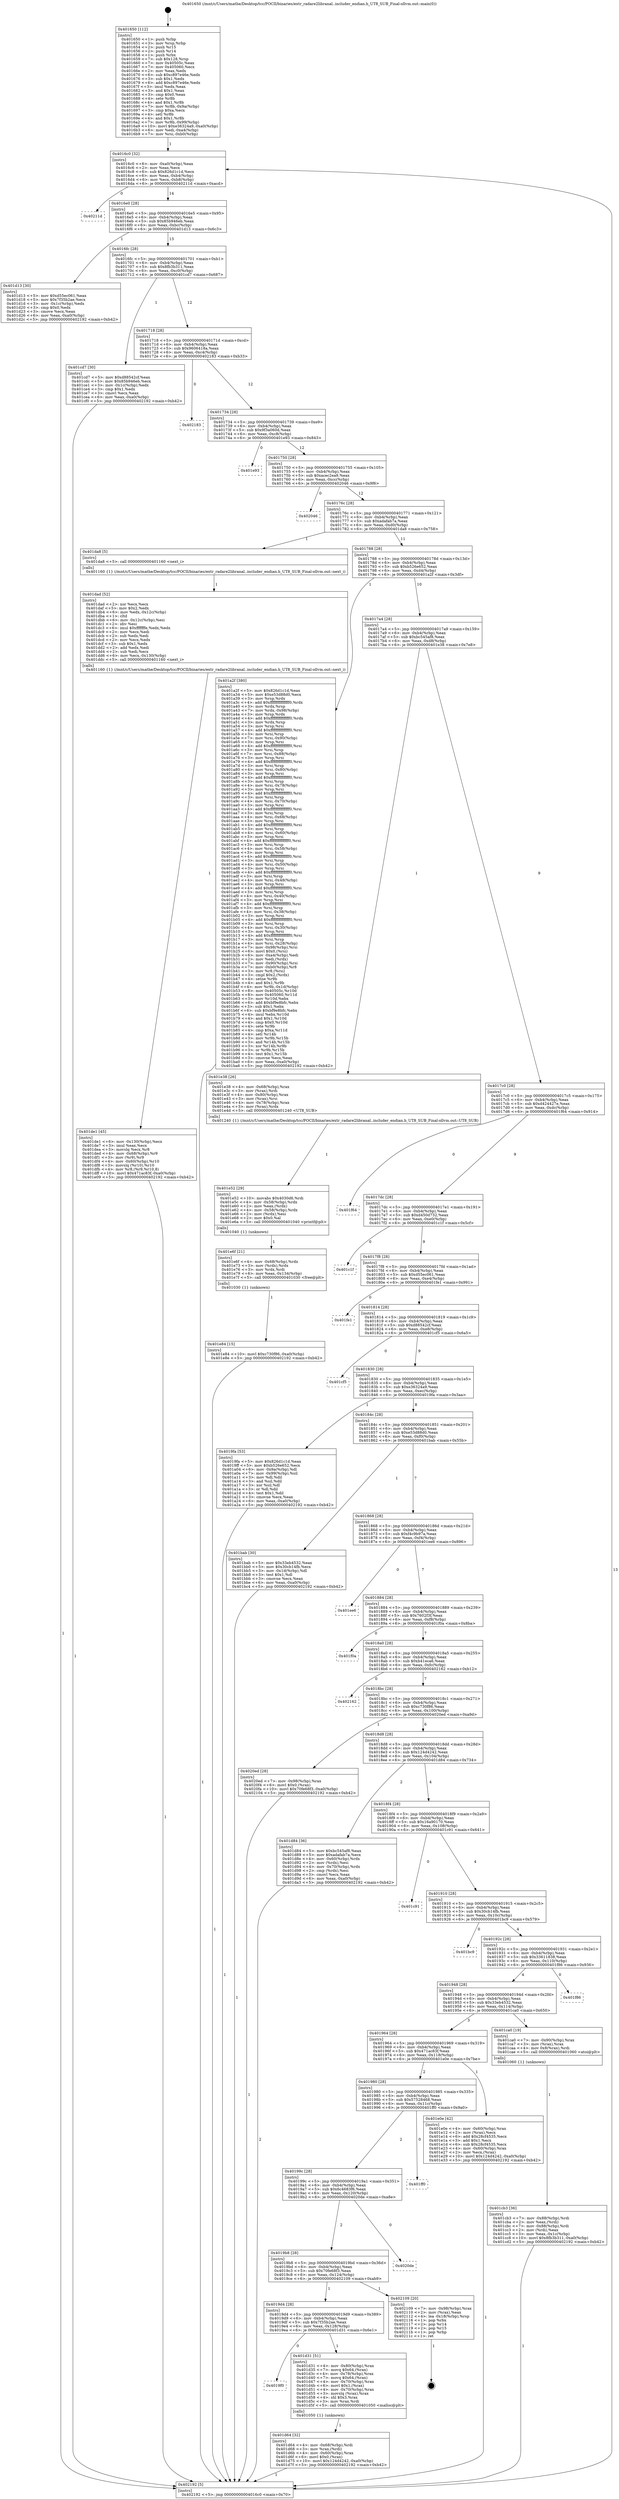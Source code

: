 digraph "0x401650" {
  label = "0x401650 (/mnt/c/Users/mathe/Desktop/tcc/POCII/binaries/extr_radare2libranal..includer_endian.h_UT8_SUB_Final-ollvm.out::main(0))"
  labelloc = "t"
  node[shape=record]

  Entry [label="",width=0.3,height=0.3,shape=circle,fillcolor=black,style=filled]
  "0x4016c0" [label="{
     0x4016c0 [32]\l
     | [instrs]\l
     &nbsp;&nbsp;0x4016c0 \<+6\>: mov -0xa0(%rbp),%eax\l
     &nbsp;&nbsp;0x4016c6 \<+2\>: mov %eax,%ecx\l
     &nbsp;&nbsp;0x4016c8 \<+6\>: sub $0x826d1c1d,%ecx\l
     &nbsp;&nbsp;0x4016ce \<+6\>: mov %eax,-0xb4(%rbp)\l
     &nbsp;&nbsp;0x4016d4 \<+6\>: mov %ecx,-0xb8(%rbp)\l
     &nbsp;&nbsp;0x4016da \<+6\>: je 000000000040211d \<main+0xacd\>\l
  }"]
  "0x40211d" [label="{
     0x40211d\l
  }", style=dashed]
  "0x4016e0" [label="{
     0x4016e0 [28]\l
     | [instrs]\l
     &nbsp;&nbsp;0x4016e0 \<+5\>: jmp 00000000004016e5 \<main+0x95\>\l
     &nbsp;&nbsp;0x4016e5 \<+6\>: mov -0xb4(%rbp),%eax\l
     &nbsp;&nbsp;0x4016eb \<+5\>: sub $0x85b946eb,%eax\l
     &nbsp;&nbsp;0x4016f0 \<+6\>: mov %eax,-0xbc(%rbp)\l
     &nbsp;&nbsp;0x4016f6 \<+6\>: je 0000000000401d13 \<main+0x6c3\>\l
  }"]
  Exit [label="",width=0.3,height=0.3,shape=circle,fillcolor=black,style=filled,peripheries=2]
  "0x401d13" [label="{
     0x401d13 [30]\l
     | [instrs]\l
     &nbsp;&nbsp;0x401d13 \<+5\>: mov $0xd55ec061,%eax\l
     &nbsp;&nbsp;0x401d18 \<+5\>: mov $0x7f35b2ae,%ecx\l
     &nbsp;&nbsp;0x401d1d \<+3\>: mov -0x1c(%rbp),%edx\l
     &nbsp;&nbsp;0x401d20 \<+3\>: cmp $0x0,%edx\l
     &nbsp;&nbsp;0x401d23 \<+3\>: cmove %ecx,%eax\l
     &nbsp;&nbsp;0x401d26 \<+6\>: mov %eax,-0xa0(%rbp)\l
     &nbsp;&nbsp;0x401d2c \<+5\>: jmp 0000000000402192 \<main+0xb42\>\l
  }"]
  "0x4016fc" [label="{
     0x4016fc [28]\l
     | [instrs]\l
     &nbsp;&nbsp;0x4016fc \<+5\>: jmp 0000000000401701 \<main+0xb1\>\l
     &nbsp;&nbsp;0x401701 \<+6\>: mov -0xb4(%rbp),%eax\l
     &nbsp;&nbsp;0x401707 \<+5\>: sub $0x8fb3b311,%eax\l
     &nbsp;&nbsp;0x40170c \<+6\>: mov %eax,-0xc0(%rbp)\l
     &nbsp;&nbsp;0x401712 \<+6\>: je 0000000000401cd7 \<main+0x687\>\l
  }"]
  "0x401e84" [label="{
     0x401e84 [15]\l
     | [instrs]\l
     &nbsp;&nbsp;0x401e84 \<+10\>: movl $0xc730f86,-0xa0(%rbp)\l
     &nbsp;&nbsp;0x401e8e \<+5\>: jmp 0000000000402192 \<main+0xb42\>\l
  }"]
  "0x401cd7" [label="{
     0x401cd7 [30]\l
     | [instrs]\l
     &nbsp;&nbsp;0x401cd7 \<+5\>: mov $0xd88542cf,%eax\l
     &nbsp;&nbsp;0x401cdc \<+5\>: mov $0x85b946eb,%ecx\l
     &nbsp;&nbsp;0x401ce1 \<+3\>: mov -0x1c(%rbp),%edx\l
     &nbsp;&nbsp;0x401ce4 \<+3\>: cmp $0x1,%edx\l
     &nbsp;&nbsp;0x401ce7 \<+3\>: cmovl %ecx,%eax\l
     &nbsp;&nbsp;0x401cea \<+6\>: mov %eax,-0xa0(%rbp)\l
     &nbsp;&nbsp;0x401cf0 \<+5\>: jmp 0000000000402192 \<main+0xb42\>\l
  }"]
  "0x401718" [label="{
     0x401718 [28]\l
     | [instrs]\l
     &nbsp;&nbsp;0x401718 \<+5\>: jmp 000000000040171d \<main+0xcd\>\l
     &nbsp;&nbsp;0x40171d \<+6\>: mov -0xb4(%rbp),%eax\l
     &nbsp;&nbsp;0x401723 \<+5\>: sub $0x9606418a,%eax\l
     &nbsp;&nbsp;0x401728 \<+6\>: mov %eax,-0xc4(%rbp)\l
     &nbsp;&nbsp;0x40172e \<+6\>: je 0000000000402183 \<main+0xb33\>\l
  }"]
  "0x401e6f" [label="{
     0x401e6f [21]\l
     | [instrs]\l
     &nbsp;&nbsp;0x401e6f \<+4\>: mov -0x68(%rbp),%rdx\l
     &nbsp;&nbsp;0x401e73 \<+3\>: mov (%rdx),%rdx\l
     &nbsp;&nbsp;0x401e76 \<+3\>: mov %rdx,%rdi\l
     &nbsp;&nbsp;0x401e79 \<+6\>: mov %eax,-0x134(%rbp)\l
     &nbsp;&nbsp;0x401e7f \<+5\>: call 0000000000401030 \<free@plt\>\l
     | [calls]\l
     &nbsp;&nbsp;0x401030 \{1\} (unknown)\l
  }"]
  "0x402183" [label="{
     0x402183\l
  }", style=dashed]
  "0x401734" [label="{
     0x401734 [28]\l
     | [instrs]\l
     &nbsp;&nbsp;0x401734 \<+5\>: jmp 0000000000401739 \<main+0xe9\>\l
     &nbsp;&nbsp;0x401739 \<+6\>: mov -0xb4(%rbp),%eax\l
     &nbsp;&nbsp;0x40173f \<+5\>: sub $0x9f3a060d,%eax\l
     &nbsp;&nbsp;0x401744 \<+6\>: mov %eax,-0xc8(%rbp)\l
     &nbsp;&nbsp;0x40174a \<+6\>: je 0000000000401e93 \<main+0x843\>\l
  }"]
  "0x401e52" [label="{
     0x401e52 [29]\l
     | [instrs]\l
     &nbsp;&nbsp;0x401e52 \<+10\>: movabs $0x4030d6,%rdi\l
     &nbsp;&nbsp;0x401e5c \<+4\>: mov -0x58(%rbp),%rdx\l
     &nbsp;&nbsp;0x401e60 \<+2\>: mov %eax,(%rdx)\l
     &nbsp;&nbsp;0x401e62 \<+4\>: mov -0x58(%rbp),%rdx\l
     &nbsp;&nbsp;0x401e66 \<+2\>: mov (%rdx),%esi\l
     &nbsp;&nbsp;0x401e68 \<+2\>: mov $0x0,%al\l
     &nbsp;&nbsp;0x401e6a \<+5\>: call 0000000000401040 \<printf@plt\>\l
     | [calls]\l
     &nbsp;&nbsp;0x401040 \{1\} (unknown)\l
  }"]
  "0x401e93" [label="{
     0x401e93\l
  }", style=dashed]
  "0x401750" [label="{
     0x401750 [28]\l
     | [instrs]\l
     &nbsp;&nbsp;0x401750 \<+5\>: jmp 0000000000401755 \<main+0x105\>\l
     &nbsp;&nbsp;0x401755 \<+6\>: mov -0xb4(%rbp),%eax\l
     &nbsp;&nbsp;0x40175b \<+5\>: sub $0xacec2ea9,%eax\l
     &nbsp;&nbsp;0x401760 \<+6\>: mov %eax,-0xcc(%rbp)\l
     &nbsp;&nbsp;0x401766 \<+6\>: je 0000000000402046 \<main+0x9f6\>\l
  }"]
  "0x401de1" [label="{
     0x401de1 [45]\l
     | [instrs]\l
     &nbsp;&nbsp;0x401de1 \<+6\>: mov -0x130(%rbp),%ecx\l
     &nbsp;&nbsp;0x401de7 \<+3\>: imul %eax,%ecx\l
     &nbsp;&nbsp;0x401dea \<+3\>: movslq %ecx,%r8\l
     &nbsp;&nbsp;0x401ded \<+4\>: mov -0x68(%rbp),%r9\l
     &nbsp;&nbsp;0x401df1 \<+3\>: mov (%r9),%r9\l
     &nbsp;&nbsp;0x401df4 \<+4\>: mov -0x60(%rbp),%r10\l
     &nbsp;&nbsp;0x401df8 \<+3\>: movslq (%r10),%r10\l
     &nbsp;&nbsp;0x401dfb \<+4\>: mov %r8,(%r9,%r10,8)\l
     &nbsp;&nbsp;0x401dff \<+10\>: movl $0x471ac83f,-0xa0(%rbp)\l
     &nbsp;&nbsp;0x401e09 \<+5\>: jmp 0000000000402192 \<main+0xb42\>\l
  }"]
  "0x402046" [label="{
     0x402046\l
  }", style=dashed]
  "0x40176c" [label="{
     0x40176c [28]\l
     | [instrs]\l
     &nbsp;&nbsp;0x40176c \<+5\>: jmp 0000000000401771 \<main+0x121\>\l
     &nbsp;&nbsp;0x401771 \<+6\>: mov -0xb4(%rbp),%eax\l
     &nbsp;&nbsp;0x401777 \<+5\>: sub $0xadafab7a,%eax\l
     &nbsp;&nbsp;0x40177c \<+6\>: mov %eax,-0xd0(%rbp)\l
     &nbsp;&nbsp;0x401782 \<+6\>: je 0000000000401da8 \<main+0x758\>\l
  }"]
  "0x401dad" [label="{
     0x401dad [52]\l
     | [instrs]\l
     &nbsp;&nbsp;0x401dad \<+2\>: xor %ecx,%ecx\l
     &nbsp;&nbsp;0x401daf \<+5\>: mov $0x2,%edx\l
     &nbsp;&nbsp;0x401db4 \<+6\>: mov %edx,-0x12c(%rbp)\l
     &nbsp;&nbsp;0x401dba \<+1\>: cltd\l
     &nbsp;&nbsp;0x401dbb \<+6\>: mov -0x12c(%rbp),%esi\l
     &nbsp;&nbsp;0x401dc1 \<+2\>: idiv %esi\l
     &nbsp;&nbsp;0x401dc3 \<+6\>: imul $0xfffffffe,%edx,%edx\l
     &nbsp;&nbsp;0x401dc9 \<+2\>: mov %ecx,%edi\l
     &nbsp;&nbsp;0x401dcb \<+2\>: sub %edx,%edi\l
     &nbsp;&nbsp;0x401dcd \<+2\>: mov %ecx,%edx\l
     &nbsp;&nbsp;0x401dcf \<+3\>: sub $0x1,%edx\l
     &nbsp;&nbsp;0x401dd2 \<+2\>: add %edx,%edi\l
     &nbsp;&nbsp;0x401dd4 \<+2\>: sub %edi,%ecx\l
     &nbsp;&nbsp;0x401dd6 \<+6\>: mov %ecx,-0x130(%rbp)\l
     &nbsp;&nbsp;0x401ddc \<+5\>: call 0000000000401160 \<next_i\>\l
     | [calls]\l
     &nbsp;&nbsp;0x401160 \{1\} (/mnt/c/Users/mathe/Desktop/tcc/POCII/binaries/extr_radare2libranal..includer_endian.h_UT8_SUB_Final-ollvm.out::next_i)\l
  }"]
  "0x401da8" [label="{
     0x401da8 [5]\l
     | [instrs]\l
     &nbsp;&nbsp;0x401da8 \<+5\>: call 0000000000401160 \<next_i\>\l
     | [calls]\l
     &nbsp;&nbsp;0x401160 \{1\} (/mnt/c/Users/mathe/Desktop/tcc/POCII/binaries/extr_radare2libranal..includer_endian.h_UT8_SUB_Final-ollvm.out::next_i)\l
  }"]
  "0x401788" [label="{
     0x401788 [28]\l
     | [instrs]\l
     &nbsp;&nbsp;0x401788 \<+5\>: jmp 000000000040178d \<main+0x13d\>\l
     &nbsp;&nbsp;0x40178d \<+6\>: mov -0xb4(%rbp),%eax\l
     &nbsp;&nbsp;0x401793 \<+5\>: sub $0xb526e652,%eax\l
     &nbsp;&nbsp;0x401798 \<+6\>: mov %eax,-0xd4(%rbp)\l
     &nbsp;&nbsp;0x40179e \<+6\>: je 0000000000401a2f \<main+0x3df\>\l
  }"]
  "0x401d64" [label="{
     0x401d64 [32]\l
     | [instrs]\l
     &nbsp;&nbsp;0x401d64 \<+4\>: mov -0x68(%rbp),%rdi\l
     &nbsp;&nbsp;0x401d68 \<+3\>: mov %rax,(%rdi)\l
     &nbsp;&nbsp;0x401d6b \<+4\>: mov -0x60(%rbp),%rax\l
     &nbsp;&nbsp;0x401d6f \<+6\>: movl $0x0,(%rax)\l
     &nbsp;&nbsp;0x401d75 \<+10\>: movl $0x124d4242,-0xa0(%rbp)\l
     &nbsp;&nbsp;0x401d7f \<+5\>: jmp 0000000000402192 \<main+0xb42\>\l
  }"]
  "0x401a2f" [label="{
     0x401a2f [380]\l
     | [instrs]\l
     &nbsp;&nbsp;0x401a2f \<+5\>: mov $0x826d1c1d,%eax\l
     &nbsp;&nbsp;0x401a34 \<+5\>: mov $0xe53d88d0,%ecx\l
     &nbsp;&nbsp;0x401a39 \<+3\>: mov %rsp,%rdx\l
     &nbsp;&nbsp;0x401a3c \<+4\>: add $0xfffffffffffffff0,%rdx\l
     &nbsp;&nbsp;0x401a40 \<+3\>: mov %rdx,%rsp\l
     &nbsp;&nbsp;0x401a43 \<+7\>: mov %rdx,-0x98(%rbp)\l
     &nbsp;&nbsp;0x401a4a \<+3\>: mov %rsp,%rdx\l
     &nbsp;&nbsp;0x401a4d \<+4\>: add $0xfffffffffffffff0,%rdx\l
     &nbsp;&nbsp;0x401a51 \<+3\>: mov %rdx,%rsp\l
     &nbsp;&nbsp;0x401a54 \<+3\>: mov %rsp,%rsi\l
     &nbsp;&nbsp;0x401a57 \<+4\>: add $0xfffffffffffffff0,%rsi\l
     &nbsp;&nbsp;0x401a5b \<+3\>: mov %rsi,%rsp\l
     &nbsp;&nbsp;0x401a5e \<+7\>: mov %rsi,-0x90(%rbp)\l
     &nbsp;&nbsp;0x401a65 \<+3\>: mov %rsp,%rsi\l
     &nbsp;&nbsp;0x401a68 \<+4\>: add $0xfffffffffffffff0,%rsi\l
     &nbsp;&nbsp;0x401a6c \<+3\>: mov %rsi,%rsp\l
     &nbsp;&nbsp;0x401a6f \<+7\>: mov %rsi,-0x88(%rbp)\l
     &nbsp;&nbsp;0x401a76 \<+3\>: mov %rsp,%rsi\l
     &nbsp;&nbsp;0x401a79 \<+4\>: add $0xfffffffffffffff0,%rsi\l
     &nbsp;&nbsp;0x401a7d \<+3\>: mov %rsi,%rsp\l
     &nbsp;&nbsp;0x401a80 \<+4\>: mov %rsi,-0x80(%rbp)\l
     &nbsp;&nbsp;0x401a84 \<+3\>: mov %rsp,%rsi\l
     &nbsp;&nbsp;0x401a87 \<+4\>: add $0xfffffffffffffff0,%rsi\l
     &nbsp;&nbsp;0x401a8b \<+3\>: mov %rsi,%rsp\l
     &nbsp;&nbsp;0x401a8e \<+4\>: mov %rsi,-0x78(%rbp)\l
     &nbsp;&nbsp;0x401a92 \<+3\>: mov %rsp,%rsi\l
     &nbsp;&nbsp;0x401a95 \<+4\>: add $0xfffffffffffffff0,%rsi\l
     &nbsp;&nbsp;0x401a99 \<+3\>: mov %rsi,%rsp\l
     &nbsp;&nbsp;0x401a9c \<+4\>: mov %rsi,-0x70(%rbp)\l
     &nbsp;&nbsp;0x401aa0 \<+3\>: mov %rsp,%rsi\l
     &nbsp;&nbsp;0x401aa3 \<+4\>: add $0xfffffffffffffff0,%rsi\l
     &nbsp;&nbsp;0x401aa7 \<+3\>: mov %rsi,%rsp\l
     &nbsp;&nbsp;0x401aaa \<+4\>: mov %rsi,-0x68(%rbp)\l
     &nbsp;&nbsp;0x401aae \<+3\>: mov %rsp,%rsi\l
     &nbsp;&nbsp;0x401ab1 \<+4\>: add $0xfffffffffffffff0,%rsi\l
     &nbsp;&nbsp;0x401ab5 \<+3\>: mov %rsi,%rsp\l
     &nbsp;&nbsp;0x401ab8 \<+4\>: mov %rsi,-0x60(%rbp)\l
     &nbsp;&nbsp;0x401abc \<+3\>: mov %rsp,%rsi\l
     &nbsp;&nbsp;0x401abf \<+4\>: add $0xfffffffffffffff0,%rsi\l
     &nbsp;&nbsp;0x401ac3 \<+3\>: mov %rsi,%rsp\l
     &nbsp;&nbsp;0x401ac6 \<+4\>: mov %rsi,-0x58(%rbp)\l
     &nbsp;&nbsp;0x401aca \<+3\>: mov %rsp,%rsi\l
     &nbsp;&nbsp;0x401acd \<+4\>: add $0xfffffffffffffff0,%rsi\l
     &nbsp;&nbsp;0x401ad1 \<+3\>: mov %rsi,%rsp\l
     &nbsp;&nbsp;0x401ad4 \<+4\>: mov %rsi,-0x50(%rbp)\l
     &nbsp;&nbsp;0x401ad8 \<+3\>: mov %rsp,%rsi\l
     &nbsp;&nbsp;0x401adb \<+4\>: add $0xfffffffffffffff0,%rsi\l
     &nbsp;&nbsp;0x401adf \<+3\>: mov %rsi,%rsp\l
     &nbsp;&nbsp;0x401ae2 \<+4\>: mov %rsi,-0x48(%rbp)\l
     &nbsp;&nbsp;0x401ae6 \<+3\>: mov %rsp,%rsi\l
     &nbsp;&nbsp;0x401ae9 \<+4\>: add $0xfffffffffffffff0,%rsi\l
     &nbsp;&nbsp;0x401aed \<+3\>: mov %rsi,%rsp\l
     &nbsp;&nbsp;0x401af0 \<+4\>: mov %rsi,-0x40(%rbp)\l
     &nbsp;&nbsp;0x401af4 \<+3\>: mov %rsp,%rsi\l
     &nbsp;&nbsp;0x401af7 \<+4\>: add $0xfffffffffffffff0,%rsi\l
     &nbsp;&nbsp;0x401afb \<+3\>: mov %rsi,%rsp\l
     &nbsp;&nbsp;0x401afe \<+4\>: mov %rsi,-0x38(%rbp)\l
     &nbsp;&nbsp;0x401b02 \<+3\>: mov %rsp,%rsi\l
     &nbsp;&nbsp;0x401b05 \<+4\>: add $0xfffffffffffffff0,%rsi\l
     &nbsp;&nbsp;0x401b09 \<+3\>: mov %rsi,%rsp\l
     &nbsp;&nbsp;0x401b0c \<+4\>: mov %rsi,-0x30(%rbp)\l
     &nbsp;&nbsp;0x401b10 \<+3\>: mov %rsp,%rsi\l
     &nbsp;&nbsp;0x401b13 \<+4\>: add $0xfffffffffffffff0,%rsi\l
     &nbsp;&nbsp;0x401b17 \<+3\>: mov %rsi,%rsp\l
     &nbsp;&nbsp;0x401b1a \<+4\>: mov %rsi,-0x28(%rbp)\l
     &nbsp;&nbsp;0x401b1e \<+7\>: mov -0x98(%rbp),%rsi\l
     &nbsp;&nbsp;0x401b25 \<+6\>: movl $0x0,(%rsi)\l
     &nbsp;&nbsp;0x401b2b \<+6\>: mov -0xa4(%rbp),%edi\l
     &nbsp;&nbsp;0x401b31 \<+2\>: mov %edi,(%rdx)\l
     &nbsp;&nbsp;0x401b33 \<+7\>: mov -0x90(%rbp),%rsi\l
     &nbsp;&nbsp;0x401b3a \<+7\>: mov -0xb0(%rbp),%r8\l
     &nbsp;&nbsp;0x401b41 \<+3\>: mov %r8,(%rsi)\l
     &nbsp;&nbsp;0x401b44 \<+3\>: cmpl $0x2,(%rdx)\l
     &nbsp;&nbsp;0x401b47 \<+4\>: setne %r9b\l
     &nbsp;&nbsp;0x401b4b \<+4\>: and $0x1,%r9b\l
     &nbsp;&nbsp;0x401b4f \<+4\>: mov %r9b,-0x1d(%rbp)\l
     &nbsp;&nbsp;0x401b53 \<+8\>: mov 0x40505c,%r10d\l
     &nbsp;&nbsp;0x401b5b \<+8\>: mov 0x405060,%r11d\l
     &nbsp;&nbsp;0x401b63 \<+3\>: mov %r10d,%ebx\l
     &nbsp;&nbsp;0x401b66 \<+6\>: add $0xbf9e8bfc,%ebx\l
     &nbsp;&nbsp;0x401b6c \<+3\>: sub $0x1,%ebx\l
     &nbsp;&nbsp;0x401b6f \<+6\>: sub $0xbf9e8bfc,%ebx\l
     &nbsp;&nbsp;0x401b75 \<+4\>: imul %ebx,%r10d\l
     &nbsp;&nbsp;0x401b79 \<+4\>: and $0x1,%r10d\l
     &nbsp;&nbsp;0x401b7d \<+4\>: cmp $0x0,%r10d\l
     &nbsp;&nbsp;0x401b81 \<+4\>: sete %r9b\l
     &nbsp;&nbsp;0x401b85 \<+4\>: cmp $0xa,%r11d\l
     &nbsp;&nbsp;0x401b89 \<+4\>: setl %r14b\l
     &nbsp;&nbsp;0x401b8d \<+3\>: mov %r9b,%r15b\l
     &nbsp;&nbsp;0x401b90 \<+3\>: and %r14b,%r15b\l
     &nbsp;&nbsp;0x401b93 \<+3\>: xor %r14b,%r9b\l
     &nbsp;&nbsp;0x401b96 \<+3\>: or %r9b,%r15b\l
     &nbsp;&nbsp;0x401b99 \<+4\>: test $0x1,%r15b\l
     &nbsp;&nbsp;0x401b9d \<+3\>: cmovne %ecx,%eax\l
     &nbsp;&nbsp;0x401ba0 \<+6\>: mov %eax,-0xa0(%rbp)\l
     &nbsp;&nbsp;0x401ba6 \<+5\>: jmp 0000000000402192 \<main+0xb42\>\l
  }"]
  "0x4017a4" [label="{
     0x4017a4 [28]\l
     | [instrs]\l
     &nbsp;&nbsp;0x4017a4 \<+5\>: jmp 00000000004017a9 \<main+0x159\>\l
     &nbsp;&nbsp;0x4017a9 \<+6\>: mov -0xb4(%rbp),%eax\l
     &nbsp;&nbsp;0x4017af \<+5\>: sub $0xbc545af8,%eax\l
     &nbsp;&nbsp;0x4017b4 \<+6\>: mov %eax,-0xd8(%rbp)\l
     &nbsp;&nbsp;0x4017ba \<+6\>: je 0000000000401e38 \<main+0x7e8\>\l
  }"]
  "0x4019f0" [label="{
     0x4019f0\l
  }", style=dashed]
  "0x401e38" [label="{
     0x401e38 [26]\l
     | [instrs]\l
     &nbsp;&nbsp;0x401e38 \<+4\>: mov -0x68(%rbp),%rax\l
     &nbsp;&nbsp;0x401e3c \<+3\>: mov (%rax),%rdi\l
     &nbsp;&nbsp;0x401e3f \<+4\>: mov -0x80(%rbp),%rax\l
     &nbsp;&nbsp;0x401e43 \<+3\>: mov (%rax),%rsi\l
     &nbsp;&nbsp;0x401e46 \<+4\>: mov -0x78(%rbp),%rax\l
     &nbsp;&nbsp;0x401e4a \<+3\>: mov (%rax),%rdx\l
     &nbsp;&nbsp;0x401e4d \<+5\>: call 0000000000401240 \<UT8_SUB\>\l
     | [calls]\l
     &nbsp;&nbsp;0x401240 \{1\} (/mnt/c/Users/mathe/Desktop/tcc/POCII/binaries/extr_radare2libranal..includer_endian.h_UT8_SUB_Final-ollvm.out::UT8_SUB)\l
  }"]
  "0x4017c0" [label="{
     0x4017c0 [28]\l
     | [instrs]\l
     &nbsp;&nbsp;0x4017c0 \<+5\>: jmp 00000000004017c5 \<main+0x175\>\l
     &nbsp;&nbsp;0x4017c5 \<+6\>: mov -0xb4(%rbp),%eax\l
     &nbsp;&nbsp;0x4017cb \<+5\>: sub $0xd424427e,%eax\l
     &nbsp;&nbsp;0x4017d0 \<+6\>: mov %eax,-0xdc(%rbp)\l
     &nbsp;&nbsp;0x4017d6 \<+6\>: je 0000000000401f64 \<main+0x914\>\l
  }"]
  "0x401d31" [label="{
     0x401d31 [51]\l
     | [instrs]\l
     &nbsp;&nbsp;0x401d31 \<+4\>: mov -0x80(%rbp),%rax\l
     &nbsp;&nbsp;0x401d35 \<+7\>: movq $0x64,(%rax)\l
     &nbsp;&nbsp;0x401d3c \<+4\>: mov -0x78(%rbp),%rax\l
     &nbsp;&nbsp;0x401d40 \<+7\>: movq $0x64,(%rax)\l
     &nbsp;&nbsp;0x401d47 \<+4\>: mov -0x70(%rbp),%rax\l
     &nbsp;&nbsp;0x401d4b \<+6\>: movl $0x1,(%rax)\l
     &nbsp;&nbsp;0x401d51 \<+4\>: mov -0x70(%rbp),%rax\l
     &nbsp;&nbsp;0x401d55 \<+3\>: movslq (%rax),%rax\l
     &nbsp;&nbsp;0x401d58 \<+4\>: shl $0x3,%rax\l
     &nbsp;&nbsp;0x401d5c \<+3\>: mov %rax,%rdi\l
     &nbsp;&nbsp;0x401d5f \<+5\>: call 0000000000401050 \<malloc@plt\>\l
     | [calls]\l
     &nbsp;&nbsp;0x401050 \{1\} (unknown)\l
  }"]
  "0x401f64" [label="{
     0x401f64\l
  }", style=dashed]
  "0x4017dc" [label="{
     0x4017dc [28]\l
     | [instrs]\l
     &nbsp;&nbsp;0x4017dc \<+5\>: jmp 00000000004017e1 \<main+0x191\>\l
     &nbsp;&nbsp;0x4017e1 \<+6\>: mov -0xb4(%rbp),%eax\l
     &nbsp;&nbsp;0x4017e7 \<+5\>: sub $0xd450d732,%eax\l
     &nbsp;&nbsp;0x4017ec \<+6\>: mov %eax,-0xe0(%rbp)\l
     &nbsp;&nbsp;0x4017f2 \<+6\>: je 0000000000401c1f \<main+0x5cf\>\l
  }"]
  "0x4019d4" [label="{
     0x4019d4 [28]\l
     | [instrs]\l
     &nbsp;&nbsp;0x4019d4 \<+5\>: jmp 00000000004019d9 \<main+0x389\>\l
     &nbsp;&nbsp;0x4019d9 \<+6\>: mov -0xb4(%rbp),%eax\l
     &nbsp;&nbsp;0x4019df \<+5\>: sub $0x7f35b2ae,%eax\l
     &nbsp;&nbsp;0x4019e4 \<+6\>: mov %eax,-0x128(%rbp)\l
     &nbsp;&nbsp;0x4019ea \<+6\>: je 0000000000401d31 \<main+0x6e1\>\l
  }"]
  "0x401c1f" [label="{
     0x401c1f\l
  }", style=dashed]
  "0x4017f8" [label="{
     0x4017f8 [28]\l
     | [instrs]\l
     &nbsp;&nbsp;0x4017f8 \<+5\>: jmp 00000000004017fd \<main+0x1ad\>\l
     &nbsp;&nbsp;0x4017fd \<+6\>: mov -0xb4(%rbp),%eax\l
     &nbsp;&nbsp;0x401803 \<+5\>: sub $0xd55ec061,%eax\l
     &nbsp;&nbsp;0x401808 \<+6\>: mov %eax,-0xe4(%rbp)\l
     &nbsp;&nbsp;0x40180e \<+6\>: je 0000000000401fe1 \<main+0x991\>\l
  }"]
  "0x402109" [label="{
     0x402109 [20]\l
     | [instrs]\l
     &nbsp;&nbsp;0x402109 \<+7\>: mov -0x98(%rbp),%rax\l
     &nbsp;&nbsp;0x402110 \<+2\>: mov (%rax),%eax\l
     &nbsp;&nbsp;0x402112 \<+4\>: lea -0x18(%rbp),%rsp\l
     &nbsp;&nbsp;0x402116 \<+1\>: pop %rbx\l
     &nbsp;&nbsp;0x402117 \<+2\>: pop %r14\l
     &nbsp;&nbsp;0x402119 \<+2\>: pop %r15\l
     &nbsp;&nbsp;0x40211b \<+1\>: pop %rbp\l
     &nbsp;&nbsp;0x40211c \<+1\>: ret\l
  }"]
  "0x401fe1" [label="{
     0x401fe1\l
  }", style=dashed]
  "0x401814" [label="{
     0x401814 [28]\l
     | [instrs]\l
     &nbsp;&nbsp;0x401814 \<+5\>: jmp 0000000000401819 \<main+0x1c9\>\l
     &nbsp;&nbsp;0x401819 \<+6\>: mov -0xb4(%rbp),%eax\l
     &nbsp;&nbsp;0x40181f \<+5\>: sub $0xd88542cf,%eax\l
     &nbsp;&nbsp;0x401824 \<+6\>: mov %eax,-0xe8(%rbp)\l
     &nbsp;&nbsp;0x40182a \<+6\>: je 0000000000401cf5 \<main+0x6a5\>\l
  }"]
  "0x4019b8" [label="{
     0x4019b8 [28]\l
     | [instrs]\l
     &nbsp;&nbsp;0x4019b8 \<+5\>: jmp 00000000004019bd \<main+0x36d\>\l
     &nbsp;&nbsp;0x4019bd \<+6\>: mov -0xb4(%rbp),%eax\l
     &nbsp;&nbsp;0x4019c3 \<+5\>: sub $0x70fe68f3,%eax\l
     &nbsp;&nbsp;0x4019c8 \<+6\>: mov %eax,-0x124(%rbp)\l
     &nbsp;&nbsp;0x4019ce \<+6\>: je 0000000000402109 \<main+0xab9\>\l
  }"]
  "0x401cf5" [label="{
     0x401cf5\l
  }", style=dashed]
  "0x401830" [label="{
     0x401830 [28]\l
     | [instrs]\l
     &nbsp;&nbsp;0x401830 \<+5\>: jmp 0000000000401835 \<main+0x1e5\>\l
     &nbsp;&nbsp;0x401835 \<+6\>: mov -0xb4(%rbp),%eax\l
     &nbsp;&nbsp;0x40183b \<+5\>: sub $0xe36324a9,%eax\l
     &nbsp;&nbsp;0x401840 \<+6\>: mov %eax,-0xec(%rbp)\l
     &nbsp;&nbsp;0x401846 \<+6\>: je 00000000004019fa \<main+0x3aa\>\l
  }"]
  "0x4020de" [label="{
     0x4020de\l
  }", style=dashed]
  "0x4019fa" [label="{
     0x4019fa [53]\l
     | [instrs]\l
     &nbsp;&nbsp;0x4019fa \<+5\>: mov $0x826d1c1d,%eax\l
     &nbsp;&nbsp;0x4019ff \<+5\>: mov $0xb526e652,%ecx\l
     &nbsp;&nbsp;0x401a04 \<+6\>: mov -0x9a(%rbp),%dl\l
     &nbsp;&nbsp;0x401a0a \<+7\>: mov -0x99(%rbp),%sil\l
     &nbsp;&nbsp;0x401a11 \<+3\>: mov %dl,%dil\l
     &nbsp;&nbsp;0x401a14 \<+3\>: and %sil,%dil\l
     &nbsp;&nbsp;0x401a17 \<+3\>: xor %sil,%dl\l
     &nbsp;&nbsp;0x401a1a \<+3\>: or %dl,%dil\l
     &nbsp;&nbsp;0x401a1d \<+4\>: test $0x1,%dil\l
     &nbsp;&nbsp;0x401a21 \<+3\>: cmovne %ecx,%eax\l
     &nbsp;&nbsp;0x401a24 \<+6\>: mov %eax,-0xa0(%rbp)\l
     &nbsp;&nbsp;0x401a2a \<+5\>: jmp 0000000000402192 \<main+0xb42\>\l
  }"]
  "0x40184c" [label="{
     0x40184c [28]\l
     | [instrs]\l
     &nbsp;&nbsp;0x40184c \<+5\>: jmp 0000000000401851 \<main+0x201\>\l
     &nbsp;&nbsp;0x401851 \<+6\>: mov -0xb4(%rbp),%eax\l
     &nbsp;&nbsp;0x401857 \<+5\>: sub $0xe53d88d0,%eax\l
     &nbsp;&nbsp;0x40185c \<+6\>: mov %eax,-0xf0(%rbp)\l
     &nbsp;&nbsp;0x401862 \<+6\>: je 0000000000401bab \<main+0x55b\>\l
  }"]
  "0x402192" [label="{
     0x402192 [5]\l
     | [instrs]\l
     &nbsp;&nbsp;0x402192 \<+5\>: jmp 00000000004016c0 \<main+0x70\>\l
  }"]
  "0x401650" [label="{
     0x401650 [112]\l
     | [instrs]\l
     &nbsp;&nbsp;0x401650 \<+1\>: push %rbp\l
     &nbsp;&nbsp;0x401651 \<+3\>: mov %rsp,%rbp\l
     &nbsp;&nbsp;0x401654 \<+2\>: push %r15\l
     &nbsp;&nbsp;0x401656 \<+2\>: push %r14\l
     &nbsp;&nbsp;0x401658 \<+1\>: push %rbx\l
     &nbsp;&nbsp;0x401659 \<+7\>: sub $0x128,%rsp\l
     &nbsp;&nbsp;0x401660 \<+7\>: mov 0x40505c,%eax\l
     &nbsp;&nbsp;0x401667 \<+7\>: mov 0x405060,%ecx\l
     &nbsp;&nbsp;0x40166e \<+2\>: mov %eax,%edx\l
     &nbsp;&nbsp;0x401670 \<+6\>: sub $0xc897e46e,%edx\l
     &nbsp;&nbsp;0x401676 \<+3\>: sub $0x1,%edx\l
     &nbsp;&nbsp;0x401679 \<+6\>: add $0xc897e46e,%edx\l
     &nbsp;&nbsp;0x40167f \<+3\>: imul %edx,%eax\l
     &nbsp;&nbsp;0x401682 \<+3\>: and $0x1,%eax\l
     &nbsp;&nbsp;0x401685 \<+3\>: cmp $0x0,%eax\l
     &nbsp;&nbsp;0x401688 \<+4\>: sete %r8b\l
     &nbsp;&nbsp;0x40168c \<+4\>: and $0x1,%r8b\l
     &nbsp;&nbsp;0x401690 \<+7\>: mov %r8b,-0x9a(%rbp)\l
     &nbsp;&nbsp;0x401697 \<+3\>: cmp $0xa,%ecx\l
     &nbsp;&nbsp;0x40169a \<+4\>: setl %r8b\l
     &nbsp;&nbsp;0x40169e \<+4\>: and $0x1,%r8b\l
     &nbsp;&nbsp;0x4016a2 \<+7\>: mov %r8b,-0x99(%rbp)\l
     &nbsp;&nbsp;0x4016a9 \<+10\>: movl $0xe36324a9,-0xa0(%rbp)\l
     &nbsp;&nbsp;0x4016b3 \<+6\>: mov %edi,-0xa4(%rbp)\l
     &nbsp;&nbsp;0x4016b9 \<+7\>: mov %rsi,-0xb0(%rbp)\l
  }"]
  "0x40199c" [label="{
     0x40199c [28]\l
     | [instrs]\l
     &nbsp;&nbsp;0x40199c \<+5\>: jmp 00000000004019a1 \<main+0x351\>\l
     &nbsp;&nbsp;0x4019a1 \<+6\>: mov -0xb4(%rbp),%eax\l
     &nbsp;&nbsp;0x4019a7 \<+5\>: sub $0x6c4683f6,%eax\l
     &nbsp;&nbsp;0x4019ac \<+6\>: mov %eax,-0x120(%rbp)\l
     &nbsp;&nbsp;0x4019b2 \<+6\>: je 00000000004020de \<main+0xa8e\>\l
  }"]
  "0x401ff0" [label="{
     0x401ff0\l
  }", style=dashed]
  "0x401bab" [label="{
     0x401bab [30]\l
     | [instrs]\l
     &nbsp;&nbsp;0x401bab \<+5\>: mov $0x33eb4532,%eax\l
     &nbsp;&nbsp;0x401bb0 \<+5\>: mov $0x30cb14fb,%ecx\l
     &nbsp;&nbsp;0x401bb5 \<+3\>: mov -0x1d(%rbp),%dl\l
     &nbsp;&nbsp;0x401bb8 \<+3\>: test $0x1,%dl\l
     &nbsp;&nbsp;0x401bbb \<+3\>: cmovne %ecx,%eax\l
     &nbsp;&nbsp;0x401bbe \<+6\>: mov %eax,-0xa0(%rbp)\l
     &nbsp;&nbsp;0x401bc4 \<+5\>: jmp 0000000000402192 \<main+0xb42\>\l
  }"]
  "0x401868" [label="{
     0x401868 [28]\l
     | [instrs]\l
     &nbsp;&nbsp;0x401868 \<+5\>: jmp 000000000040186d \<main+0x21d\>\l
     &nbsp;&nbsp;0x40186d \<+6\>: mov -0xb4(%rbp),%eax\l
     &nbsp;&nbsp;0x401873 \<+5\>: sub $0xf4c9b97a,%eax\l
     &nbsp;&nbsp;0x401878 \<+6\>: mov %eax,-0xf4(%rbp)\l
     &nbsp;&nbsp;0x40187e \<+6\>: je 0000000000401ee6 \<main+0x896\>\l
  }"]
  "0x401980" [label="{
     0x401980 [28]\l
     | [instrs]\l
     &nbsp;&nbsp;0x401980 \<+5\>: jmp 0000000000401985 \<main+0x335\>\l
     &nbsp;&nbsp;0x401985 \<+6\>: mov -0xb4(%rbp),%eax\l
     &nbsp;&nbsp;0x40198b \<+5\>: sub $0x57528468,%eax\l
     &nbsp;&nbsp;0x401990 \<+6\>: mov %eax,-0x11c(%rbp)\l
     &nbsp;&nbsp;0x401996 \<+6\>: je 0000000000401ff0 \<main+0x9a0\>\l
  }"]
  "0x401ee6" [label="{
     0x401ee6\l
  }", style=dashed]
  "0x401884" [label="{
     0x401884 [28]\l
     | [instrs]\l
     &nbsp;&nbsp;0x401884 \<+5\>: jmp 0000000000401889 \<main+0x239\>\l
     &nbsp;&nbsp;0x401889 \<+6\>: mov -0xb4(%rbp),%eax\l
     &nbsp;&nbsp;0x40188f \<+5\>: sub $0x7602f3f,%eax\l
     &nbsp;&nbsp;0x401894 \<+6\>: mov %eax,-0xf8(%rbp)\l
     &nbsp;&nbsp;0x40189a \<+6\>: je 0000000000401f0a \<main+0x8ba\>\l
  }"]
  "0x401e0e" [label="{
     0x401e0e [42]\l
     | [instrs]\l
     &nbsp;&nbsp;0x401e0e \<+4\>: mov -0x60(%rbp),%rax\l
     &nbsp;&nbsp;0x401e12 \<+2\>: mov (%rax),%ecx\l
     &nbsp;&nbsp;0x401e14 \<+6\>: add $0x28cf4535,%ecx\l
     &nbsp;&nbsp;0x401e1a \<+3\>: add $0x1,%ecx\l
     &nbsp;&nbsp;0x401e1d \<+6\>: sub $0x28cf4535,%ecx\l
     &nbsp;&nbsp;0x401e23 \<+4\>: mov -0x60(%rbp),%rax\l
     &nbsp;&nbsp;0x401e27 \<+2\>: mov %ecx,(%rax)\l
     &nbsp;&nbsp;0x401e29 \<+10\>: movl $0x124d4242,-0xa0(%rbp)\l
     &nbsp;&nbsp;0x401e33 \<+5\>: jmp 0000000000402192 \<main+0xb42\>\l
  }"]
  "0x401f0a" [label="{
     0x401f0a\l
  }", style=dashed]
  "0x4018a0" [label="{
     0x4018a0 [28]\l
     | [instrs]\l
     &nbsp;&nbsp;0x4018a0 \<+5\>: jmp 00000000004018a5 \<main+0x255\>\l
     &nbsp;&nbsp;0x4018a5 \<+6\>: mov -0xb4(%rbp),%eax\l
     &nbsp;&nbsp;0x4018ab \<+5\>: sub $0xb41eca6,%eax\l
     &nbsp;&nbsp;0x4018b0 \<+6\>: mov %eax,-0xfc(%rbp)\l
     &nbsp;&nbsp;0x4018b6 \<+6\>: je 0000000000402162 \<main+0xb12\>\l
  }"]
  "0x401cb3" [label="{
     0x401cb3 [36]\l
     | [instrs]\l
     &nbsp;&nbsp;0x401cb3 \<+7\>: mov -0x88(%rbp),%rdi\l
     &nbsp;&nbsp;0x401cba \<+2\>: mov %eax,(%rdi)\l
     &nbsp;&nbsp;0x401cbc \<+7\>: mov -0x88(%rbp),%rdi\l
     &nbsp;&nbsp;0x401cc3 \<+2\>: mov (%rdi),%eax\l
     &nbsp;&nbsp;0x401cc5 \<+3\>: mov %eax,-0x1c(%rbp)\l
     &nbsp;&nbsp;0x401cc8 \<+10\>: movl $0x8fb3b311,-0xa0(%rbp)\l
     &nbsp;&nbsp;0x401cd2 \<+5\>: jmp 0000000000402192 \<main+0xb42\>\l
  }"]
  "0x402162" [label="{
     0x402162\l
  }", style=dashed]
  "0x4018bc" [label="{
     0x4018bc [28]\l
     | [instrs]\l
     &nbsp;&nbsp;0x4018bc \<+5\>: jmp 00000000004018c1 \<main+0x271\>\l
     &nbsp;&nbsp;0x4018c1 \<+6\>: mov -0xb4(%rbp),%eax\l
     &nbsp;&nbsp;0x4018c7 \<+5\>: sub $0xc730f86,%eax\l
     &nbsp;&nbsp;0x4018cc \<+6\>: mov %eax,-0x100(%rbp)\l
     &nbsp;&nbsp;0x4018d2 \<+6\>: je 00000000004020ed \<main+0xa9d\>\l
  }"]
  "0x401964" [label="{
     0x401964 [28]\l
     | [instrs]\l
     &nbsp;&nbsp;0x401964 \<+5\>: jmp 0000000000401969 \<main+0x319\>\l
     &nbsp;&nbsp;0x401969 \<+6\>: mov -0xb4(%rbp),%eax\l
     &nbsp;&nbsp;0x40196f \<+5\>: sub $0x471ac83f,%eax\l
     &nbsp;&nbsp;0x401974 \<+6\>: mov %eax,-0x118(%rbp)\l
     &nbsp;&nbsp;0x40197a \<+6\>: je 0000000000401e0e \<main+0x7be\>\l
  }"]
  "0x4020ed" [label="{
     0x4020ed [28]\l
     | [instrs]\l
     &nbsp;&nbsp;0x4020ed \<+7\>: mov -0x98(%rbp),%rax\l
     &nbsp;&nbsp;0x4020f4 \<+6\>: movl $0x0,(%rax)\l
     &nbsp;&nbsp;0x4020fa \<+10\>: movl $0x70fe68f3,-0xa0(%rbp)\l
     &nbsp;&nbsp;0x402104 \<+5\>: jmp 0000000000402192 \<main+0xb42\>\l
  }"]
  "0x4018d8" [label="{
     0x4018d8 [28]\l
     | [instrs]\l
     &nbsp;&nbsp;0x4018d8 \<+5\>: jmp 00000000004018dd \<main+0x28d\>\l
     &nbsp;&nbsp;0x4018dd \<+6\>: mov -0xb4(%rbp),%eax\l
     &nbsp;&nbsp;0x4018e3 \<+5\>: sub $0x124d4242,%eax\l
     &nbsp;&nbsp;0x4018e8 \<+6\>: mov %eax,-0x104(%rbp)\l
     &nbsp;&nbsp;0x4018ee \<+6\>: je 0000000000401d84 \<main+0x734\>\l
  }"]
  "0x401ca0" [label="{
     0x401ca0 [19]\l
     | [instrs]\l
     &nbsp;&nbsp;0x401ca0 \<+7\>: mov -0x90(%rbp),%rax\l
     &nbsp;&nbsp;0x401ca7 \<+3\>: mov (%rax),%rax\l
     &nbsp;&nbsp;0x401caa \<+4\>: mov 0x8(%rax),%rdi\l
     &nbsp;&nbsp;0x401cae \<+5\>: call 0000000000401060 \<atoi@plt\>\l
     | [calls]\l
     &nbsp;&nbsp;0x401060 \{1\} (unknown)\l
  }"]
  "0x401d84" [label="{
     0x401d84 [36]\l
     | [instrs]\l
     &nbsp;&nbsp;0x401d84 \<+5\>: mov $0xbc545af8,%eax\l
     &nbsp;&nbsp;0x401d89 \<+5\>: mov $0xadafab7a,%ecx\l
     &nbsp;&nbsp;0x401d8e \<+4\>: mov -0x60(%rbp),%rdx\l
     &nbsp;&nbsp;0x401d92 \<+2\>: mov (%rdx),%esi\l
     &nbsp;&nbsp;0x401d94 \<+4\>: mov -0x70(%rbp),%rdx\l
     &nbsp;&nbsp;0x401d98 \<+2\>: cmp (%rdx),%esi\l
     &nbsp;&nbsp;0x401d9a \<+3\>: cmovl %ecx,%eax\l
     &nbsp;&nbsp;0x401d9d \<+6\>: mov %eax,-0xa0(%rbp)\l
     &nbsp;&nbsp;0x401da3 \<+5\>: jmp 0000000000402192 \<main+0xb42\>\l
  }"]
  "0x4018f4" [label="{
     0x4018f4 [28]\l
     | [instrs]\l
     &nbsp;&nbsp;0x4018f4 \<+5\>: jmp 00000000004018f9 \<main+0x2a9\>\l
     &nbsp;&nbsp;0x4018f9 \<+6\>: mov -0xb4(%rbp),%eax\l
     &nbsp;&nbsp;0x4018ff \<+5\>: sub $0x16a90170,%eax\l
     &nbsp;&nbsp;0x401904 \<+6\>: mov %eax,-0x108(%rbp)\l
     &nbsp;&nbsp;0x40190a \<+6\>: je 0000000000401c91 \<main+0x641\>\l
  }"]
  "0x401948" [label="{
     0x401948 [28]\l
     | [instrs]\l
     &nbsp;&nbsp;0x401948 \<+5\>: jmp 000000000040194d \<main+0x2fd\>\l
     &nbsp;&nbsp;0x40194d \<+6\>: mov -0xb4(%rbp),%eax\l
     &nbsp;&nbsp;0x401953 \<+5\>: sub $0x33eb4532,%eax\l
     &nbsp;&nbsp;0x401958 \<+6\>: mov %eax,-0x114(%rbp)\l
     &nbsp;&nbsp;0x40195e \<+6\>: je 0000000000401ca0 \<main+0x650\>\l
  }"]
  "0x401c91" [label="{
     0x401c91\l
  }", style=dashed]
  "0x401910" [label="{
     0x401910 [28]\l
     | [instrs]\l
     &nbsp;&nbsp;0x401910 \<+5\>: jmp 0000000000401915 \<main+0x2c5\>\l
     &nbsp;&nbsp;0x401915 \<+6\>: mov -0xb4(%rbp),%eax\l
     &nbsp;&nbsp;0x40191b \<+5\>: sub $0x30cb14fb,%eax\l
     &nbsp;&nbsp;0x401920 \<+6\>: mov %eax,-0x10c(%rbp)\l
     &nbsp;&nbsp;0x401926 \<+6\>: je 0000000000401bc9 \<main+0x579\>\l
  }"]
  "0x401f86" [label="{
     0x401f86\l
  }", style=dashed]
  "0x401bc9" [label="{
     0x401bc9\l
  }", style=dashed]
  "0x40192c" [label="{
     0x40192c [28]\l
     | [instrs]\l
     &nbsp;&nbsp;0x40192c \<+5\>: jmp 0000000000401931 \<main+0x2e1\>\l
     &nbsp;&nbsp;0x401931 \<+6\>: mov -0xb4(%rbp),%eax\l
     &nbsp;&nbsp;0x401937 \<+5\>: sub $0x33611838,%eax\l
     &nbsp;&nbsp;0x40193c \<+6\>: mov %eax,-0x110(%rbp)\l
     &nbsp;&nbsp;0x401942 \<+6\>: je 0000000000401f86 \<main+0x936\>\l
  }"]
  Entry -> "0x401650" [label=" 1"]
  "0x4016c0" -> "0x40211d" [label=" 0"]
  "0x4016c0" -> "0x4016e0" [label=" 14"]
  "0x402109" -> Exit [label=" 1"]
  "0x4016e0" -> "0x401d13" [label=" 1"]
  "0x4016e0" -> "0x4016fc" [label=" 13"]
  "0x4020ed" -> "0x402192" [label=" 1"]
  "0x4016fc" -> "0x401cd7" [label=" 1"]
  "0x4016fc" -> "0x401718" [label=" 12"]
  "0x401e84" -> "0x402192" [label=" 1"]
  "0x401718" -> "0x402183" [label=" 0"]
  "0x401718" -> "0x401734" [label=" 12"]
  "0x401e6f" -> "0x401e84" [label=" 1"]
  "0x401734" -> "0x401e93" [label=" 0"]
  "0x401734" -> "0x401750" [label=" 12"]
  "0x401e52" -> "0x401e6f" [label=" 1"]
  "0x401750" -> "0x402046" [label=" 0"]
  "0x401750" -> "0x40176c" [label=" 12"]
  "0x401e38" -> "0x401e52" [label=" 1"]
  "0x40176c" -> "0x401da8" [label=" 1"]
  "0x40176c" -> "0x401788" [label=" 11"]
  "0x401e0e" -> "0x402192" [label=" 1"]
  "0x401788" -> "0x401a2f" [label=" 1"]
  "0x401788" -> "0x4017a4" [label=" 10"]
  "0x401de1" -> "0x402192" [label=" 1"]
  "0x4017a4" -> "0x401e38" [label=" 1"]
  "0x4017a4" -> "0x4017c0" [label=" 9"]
  "0x401dad" -> "0x401de1" [label=" 1"]
  "0x4017c0" -> "0x401f64" [label=" 0"]
  "0x4017c0" -> "0x4017dc" [label=" 9"]
  "0x401da8" -> "0x401dad" [label=" 1"]
  "0x4017dc" -> "0x401c1f" [label=" 0"]
  "0x4017dc" -> "0x4017f8" [label=" 9"]
  "0x401d64" -> "0x402192" [label=" 1"]
  "0x4017f8" -> "0x401fe1" [label=" 0"]
  "0x4017f8" -> "0x401814" [label=" 9"]
  "0x401d31" -> "0x401d64" [label=" 1"]
  "0x401814" -> "0x401cf5" [label=" 0"]
  "0x401814" -> "0x401830" [label=" 9"]
  "0x4019d4" -> "0x401d31" [label=" 1"]
  "0x401830" -> "0x4019fa" [label=" 1"]
  "0x401830" -> "0x40184c" [label=" 8"]
  "0x4019fa" -> "0x402192" [label=" 1"]
  "0x401650" -> "0x4016c0" [label=" 1"]
  "0x402192" -> "0x4016c0" [label=" 13"]
  "0x401d84" -> "0x402192" [label=" 2"]
  "0x401a2f" -> "0x402192" [label=" 1"]
  "0x4019b8" -> "0x402109" [label=" 1"]
  "0x40184c" -> "0x401bab" [label=" 1"]
  "0x40184c" -> "0x401868" [label=" 7"]
  "0x401bab" -> "0x402192" [label=" 1"]
  "0x4019d4" -> "0x4019f0" [label=" 0"]
  "0x401868" -> "0x401ee6" [label=" 0"]
  "0x401868" -> "0x401884" [label=" 7"]
  "0x40199c" -> "0x4020de" [label=" 0"]
  "0x401884" -> "0x401f0a" [label=" 0"]
  "0x401884" -> "0x4018a0" [label=" 7"]
  "0x4019b8" -> "0x4019d4" [label=" 1"]
  "0x4018a0" -> "0x402162" [label=" 0"]
  "0x4018a0" -> "0x4018bc" [label=" 7"]
  "0x401980" -> "0x401ff0" [label=" 0"]
  "0x4018bc" -> "0x4020ed" [label=" 1"]
  "0x4018bc" -> "0x4018d8" [label=" 6"]
  "0x40199c" -> "0x4019b8" [label=" 2"]
  "0x4018d8" -> "0x401d84" [label=" 2"]
  "0x4018d8" -> "0x4018f4" [label=" 4"]
  "0x401964" -> "0x401980" [label=" 2"]
  "0x4018f4" -> "0x401c91" [label=" 0"]
  "0x4018f4" -> "0x401910" [label=" 4"]
  "0x401980" -> "0x40199c" [label=" 2"]
  "0x401910" -> "0x401bc9" [label=" 0"]
  "0x401910" -> "0x40192c" [label=" 4"]
  "0x401d13" -> "0x402192" [label=" 1"]
  "0x40192c" -> "0x401f86" [label=" 0"]
  "0x40192c" -> "0x401948" [label=" 4"]
  "0x401964" -> "0x401e0e" [label=" 1"]
  "0x401948" -> "0x401ca0" [label=" 1"]
  "0x401948" -> "0x401964" [label=" 3"]
  "0x401ca0" -> "0x401cb3" [label=" 1"]
  "0x401cb3" -> "0x402192" [label=" 1"]
  "0x401cd7" -> "0x402192" [label=" 1"]
}
